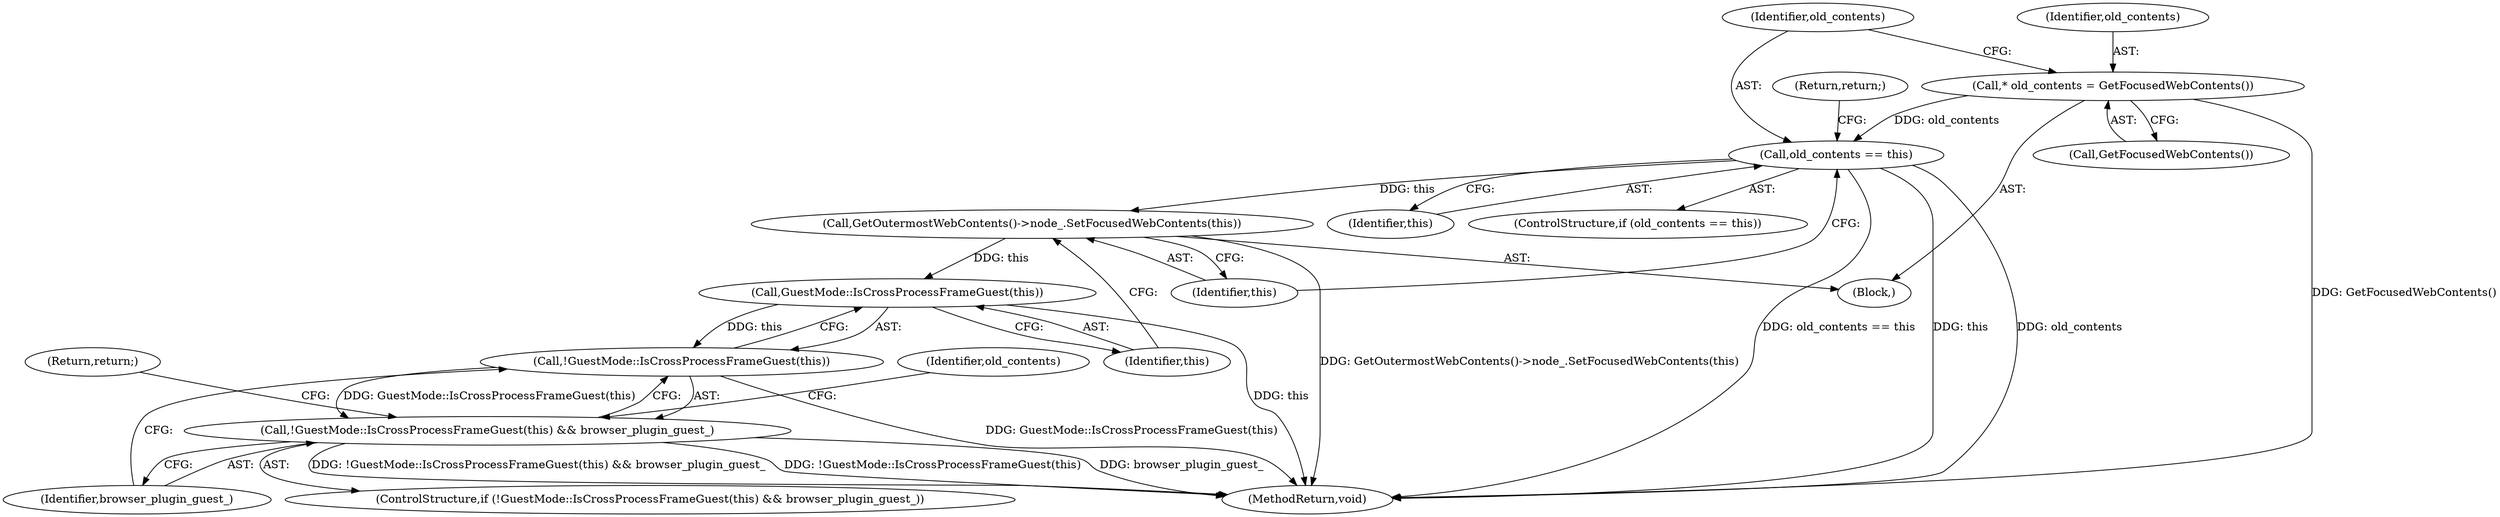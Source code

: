 digraph "0_Chrome_adca986a53b31b6da4cb22f8e755f6856daea89a_13@pointer" {
"1000107" [label="(Call,old_contents == this)"];
"1000103" [label="(Call,* old_contents = GetFocusedWebContents())"];
"1000111" [label="(Call,GetOutermostWebContents()->node_.SetFocusedWebContents(this))"];
"1000116" [label="(Call,GuestMode::IsCrossProcessFrameGuest(this))"];
"1000115" [label="(Call,!GuestMode::IsCrossProcessFrameGuest(this))"];
"1000114" [label="(Call,!GuestMode::IsCrossProcessFrameGuest(this) && browser_plugin_guest_)"];
"1000113" [label="(ControlStructure,if (!GuestMode::IsCrossProcessFrameGuest(this) && browser_plugin_guest_))"];
"1000116" [label="(Call,GuestMode::IsCrossProcessFrameGuest(this))"];
"1000109" [label="(Identifier,this)"];
"1000117" [label="(Identifier,this)"];
"1000115" [label="(Call,!GuestMode::IsCrossProcessFrameGuest(this))"];
"1000107" [label="(Call,old_contents == this)"];
"1000114" [label="(Call,!GuestMode::IsCrossProcessFrameGuest(this) && browser_plugin_guest_)"];
"1000103" [label="(Call,* old_contents = GetFocusedWebContents())"];
"1000119" [label="(Return,return;)"];
"1000106" [label="(ControlStructure,if (old_contents == this))"];
"1000112" [label="(Identifier,this)"];
"1000111" [label="(Call,GetOutermostWebContents()->node_.SetFocusedWebContents(this))"];
"1000110" [label="(Return,return;)"];
"1000101" [label="(Block,)"];
"1000105" [label="(Call,GetFocusedWebContents())"];
"1000104" [label="(Identifier,old_contents)"];
"1000121" [label="(Identifier,old_contents)"];
"1000108" [label="(Identifier,old_contents)"];
"1000118" [label="(Identifier,browser_plugin_guest_)"];
"1000136" [label="(MethodReturn,void)"];
"1000107" -> "1000106"  [label="AST: "];
"1000107" -> "1000109"  [label="CFG: "];
"1000108" -> "1000107"  [label="AST: "];
"1000109" -> "1000107"  [label="AST: "];
"1000110" -> "1000107"  [label="CFG: "];
"1000112" -> "1000107"  [label="CFG: "];
"1000107" -> "1000136"  [label="DDG: old_contents"];
"1000107" -> "1000136"  [label="DDG: old_contents == this"];
"1000107" -> "1000136"  [label="DDG: this"];
"1000103" -> "1000107"  [label="DDG: old_contents"];
"1000107" -> "1000111"  [label="DDG: this"];
"1000103" -> "1000101"  [label="AST: "];
"1000103" -> "1000105"  [label="CFG: "];
"1000104" -> "1000103"  [label="AST: "];
"1000105" -> "1000103"  [label="AST: "];
"1000108" -> "1000103"  [label="CFG: "];
"1000103" -> "1000136"  [label="DDG: GetFocusedWebContents()"];
"1000111" -> "1000101"  [label="AST: "];
"1000111" -> "1000112"  [label="CFG: "];
"1000112" -> "1000111"  [label="AST: "];
"1000117" -> "1000111"  [label="CFG: "];
"1000111" -> "1000136"  [label="DDG: GetOutermostWebContents()->node_.SetFocusedWebContents(this)"];
"1000111" -> "1000116"  [label="DDG: this"];
"1000116" -> "1000115"  [label="AST: "];
"1000116" -> "1000117"  [label="CFG: "];
"1000117" -> "1000116"  [label="AST: "];
"1000115" -> "1000116"  [label="CFG: "];
"1000116" -> "1000136"  [label="DDG: this"];
"1000116" -> "1000115"  [label="DDG: this"];
"1000115" -> "1000114"  [label="AST: "];
"1000118" -> "1000115"  [label="CFG: "];
"1000114" -> "1000115"  [label="CFG: "];
"1000115" -> "1000136"  [label="DDG: GuestMode::IsCrossProcessFrameGuest(this)"];
"1000115" -> "1000114"  [label="DDG: GuestMode::IsCrossProcessFrameGuest(this)"];
"1000114" -> "1000113"  [label="AST: "];
"1000114" -> "1000118"  [label="CFG: "];
"1000118" -> "1000114"  [label="AST: "];
"1000119" -> "1000114"  [label="CFG: "];
"1000121" -> "1000114"  [label="CFG: "];
"1000114" -> "1000136"  [label="DDG: !GuestMode::IsCrossProcessFrameGuest(this) && browser_plugin_guest_"];
"1000114" -> "1000136"  [label="DDG: !GuestMode::IsCrossProcessFrameGuest(this)"];
"1000114" -> "1000136"  [label="DDG: browser_plugin_guest_"];
}
